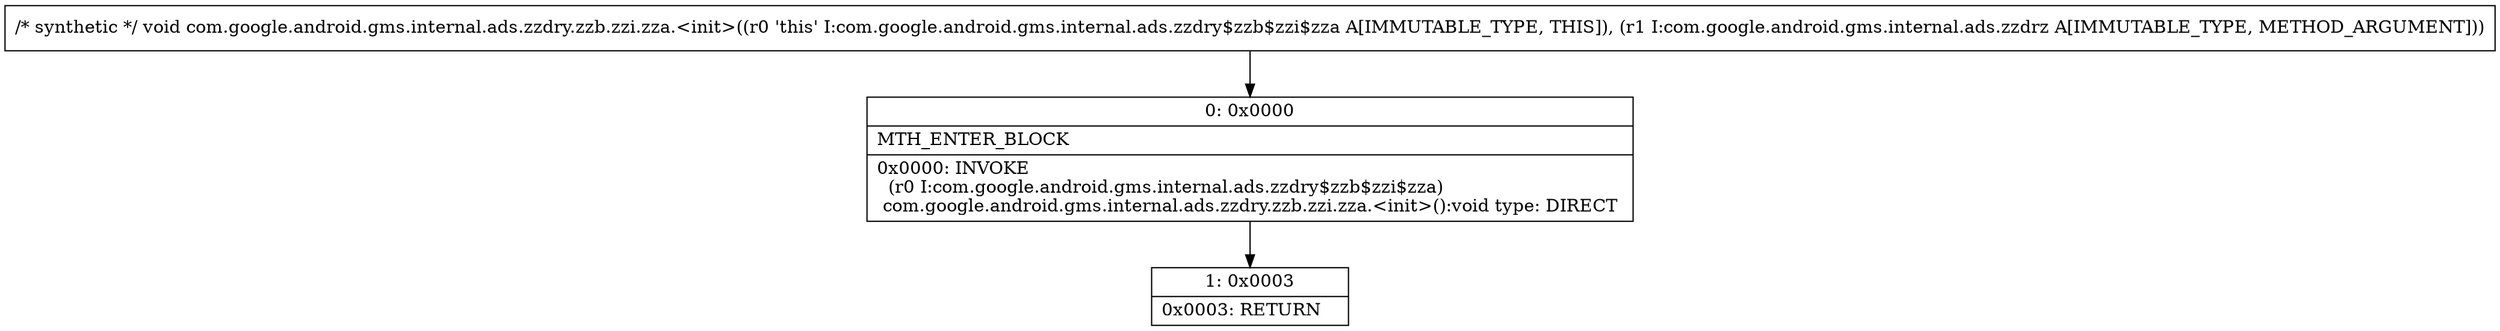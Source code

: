digraph "CFG forcom.google.android.gms.internal.ads.zzdry.zzb.zzi.zza.\<init\>(Lcom\/google\/android\/gms\/internal\/ads\/zzdrz;)V" {
Node_0 [shape=record,label="{0\:\ 0x0000|MTH_ENTER_BLOCK\l|0x0000: INVOKE  \l  (r0 I:com.google.android.gms.internal.ads.zzdry$zzb$zzi$zza)\l com.google.android.gms.internal.ads.zzdry.zzb.zzi.zza.\<init\>():void type: DIRECT \l}"];
Node_1 [shape=record,label="{1\:\ 0x0003|0x0003: RETURN   \l}"];
MethodNode[shape=record,label="{\/* synthetic *\/ void com.google.android.gms.internal.ads.zzdry.zzb.zzi.zza.\<init\>((r0 'this' I:com.google.android.gms.internal.ads.zzdry$zzb$zzi$zza A[IMMUTABLE_TYPE, THIS]), (r1 I:com.google.android.gms.internal.ads.zzdrz A[IMMUTABLE_TYPE, METHOD_ARGUMENT])) }"];
MethodNode -> Node_0;
Node_0 -> Node_1;
}

